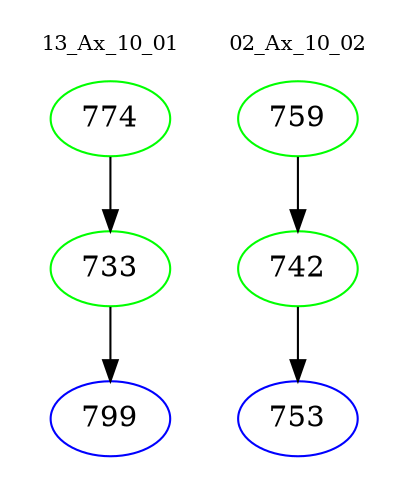 digraph{
subgraph cluster_0 {
color = white
label = "13_Ax_10_01";
fontsize=10;
T0_774 [label="774", color="green"]
T0_774 -> T0_733 [color="black"]
T0_733 [label="733", color="green"]
T0_733 -> T0_799 [color="black"]
T0_799 [label="799", color="blue"]
}
subgraph cluster_1 {
color = white
label = "02_Ax_10_02";
fontsize=10;
T1_759 [label="759", color="green"]
T1_759 -> T1_742 [color="black"]
T1_742 [label="742", color="green"]
T1_742 -> T1_753 [color="black"]
T1_753 [label="753", color="blue"]
}
}
